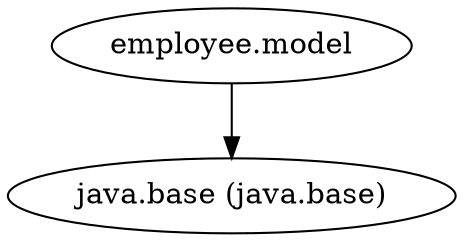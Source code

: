 digraph "summary" {
  "employee.model"                                   -> "java.base (java.base)";
}
